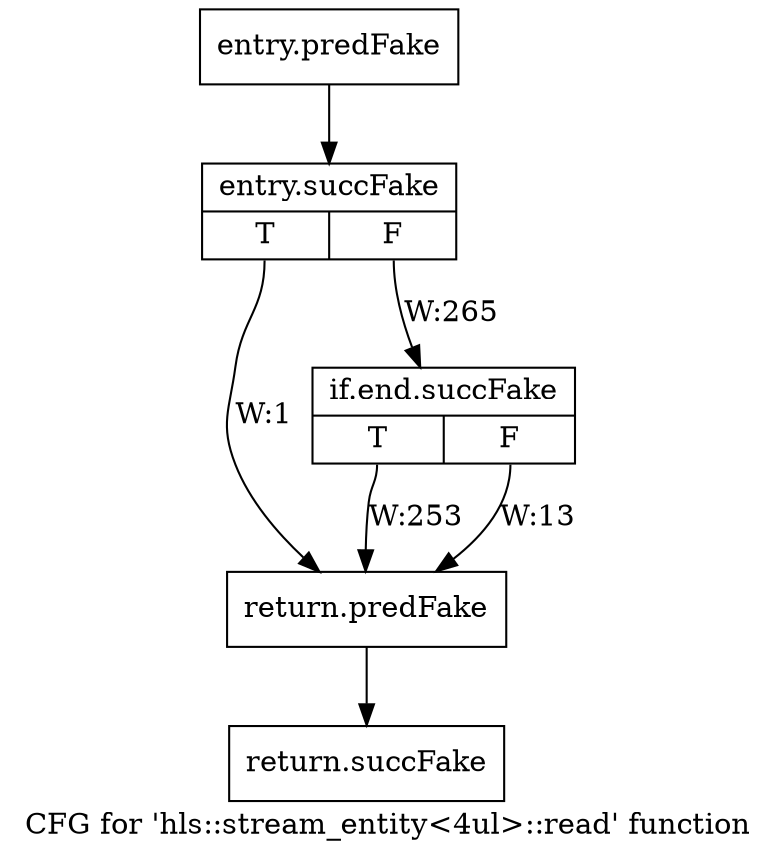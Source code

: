 digraph "CFG for 'hls::stream_entity\<4ul\>::read' function" {
	label="CFG for 'hls::stream_entity\<4ul\>::read' function";

	Node0x4a21160 [shape=record,filename="",linenumber="",label="{entry.predFake}"];
	Node0x4a21160 -> Node0x4aa2d30[ callList="" memoryops="" filename="/tools/Xilinx/Vitis_HLS/2022.1/include/hls_stream_thread_unsafe.h" execusionnum="264"];
	Node0x4aa2d30 [shape=record,filename="/tools/Xilinx/Vitis_HLS/2022.1/include/hls_stream_thread_unsafe.h",linenumber="117",label="{entry.succFake|{<s0>T|<s1>F}}"];
	Node0x4aa2d30:s0 -> Node0x4a219d0[label="W:1" callList="" memoryops="" filename="/tools/Xilinx/Vitis_HLS/2022.1/include/hls_stream_thread_unsafe.h" execusionnum="0"];
	Node0x4aa2d30:s1 -> Node0x4aa4a00[label="W:265" callList="" memoryops="" filename="/tools/Xilinx/Vitis_HLS/2022.1/include/hls_stream_thread_unsafe.h" execusionnum="264"];
	Node0x4aa4a00 [shape=record,filename="/tools/Xilinx/Vitis_HLS/2022.1/include/hls_stream_thread_unsafe.h",linenumber="130",label="{if.end.succFake|{<s0>T|<s1>F}}"];
	Node0x4aa4a00:s0 -> Node0x4a219d0[label="W:253" callList="" memoryops="" filename="/tools/Xilinx/Vitis_HLS/2022.1/include/hls_stream_thread_unsafe.h" execusionnum="252"];
	Node0x4aa4a00:s1 -> Node0x4a219d0[label="W:13" callList="" memoryops="" filename="/tools/Xilinx/Vitis_HLS/2022.1/include/hls_stream_thread_unsafe.h" execusionnum="12"];
	Node0x4a219d0 [shape=record,filename="/tools/Xilinx/Vitis_HLS/2022.1/include/hls_stream_thread_unsafe.h",linenumber="143",label="{return.predFake}"];
	Node0x4a219d0 -> Node0x4aa4b60[ callList="" memoryops="" filename="/tools/Xilinx/Vitis_HLS/2022.1/include/hls_stream_thread_unsafe.h" execusionnum="264"];
	Node0x4aa4b60 [shape=record,filename="/tools/Xilinx/Vitis_HLS/2022.1/include/hls_stream_thread_unsafe.h",linenumber="143",label="{return.succFake}"];
}
